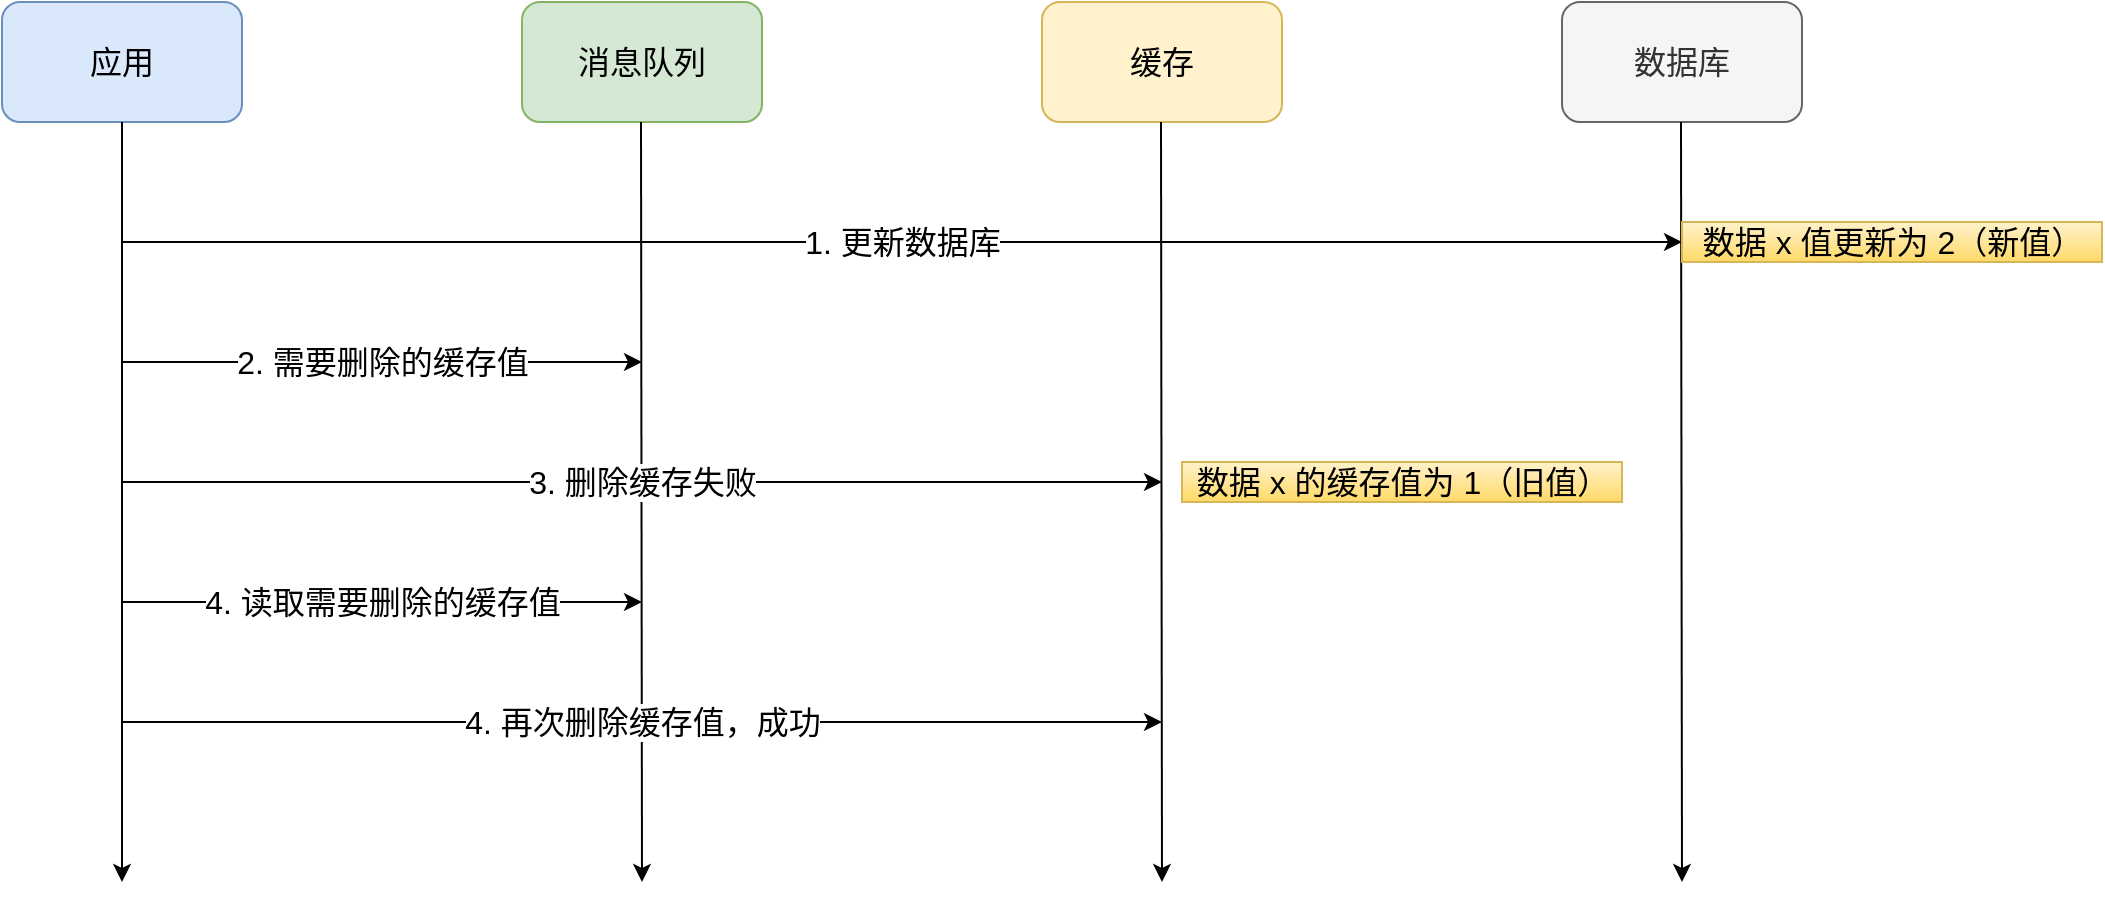 <mxfile version="15.2.9" type="github">
  <diagram id="mfwRfO4l2Dg7BKEX1FC2" name="第 1 页">
    <mxGraphModel dx="946" dy="529" grid="1" gridSize="10" guides="1" tooltips="1" connect="1" arrows="1" fold="1" page="1" pageScale="1" pageWidth="827" pageHeight="1169" math="0" shadow="0">
      <root>
        <mxCell id="0" />
        <mxCell id="1" parent="0" />
        <mxCell id="c1I_QjA0BRj6-pN0AAxI-1" value="应用" style="rounded=1;whiteSpace=wrap;html=1;fontSize=16;fillColor=#dae8fc;strokeColor=#6c8ebf;" vertex="1" parent="1">
          <mxGeometry x="160" y="120" width="120" height="60" as="geometry" />
        </mxCell>
        <mxCell id="c1I_QjA0BRj6-pN0AAxI-2" value="消息队列" style="rounded=1;whiteSpace=wrap;html=1;fontSize=16;fillColor=#d5e8d4;strokeColor=#82b366;" vertex="1" parent="1">
          <mxGeometry x="420" y="120" width="120" height="60" as="geometry" />
        </mxCell>
        <mxCell id="c1I_QjA0BRj6-pN0AAxI-3" value="缓存" style="rounded=1;whiteSpace=wrap;html=1;fontSize=16;fillColor=#fff2cc;strokeColor=#d6b656;" vertex="1" parent="1">
          <mxGeometry x="680" y="120" width="120" height="60" as="geometry" />
        </mxCell>
        <mxCell id="c1I_QjA0BRj6-pN0AAxI-4" value="数据库" style="rounded=1;whiteSpace=wrap;html=1;fontSize=16;fillColor=#f5f5f5;strokeColor=#666666;fontColor=#333333;" vertex="1" parent="1">
          <mxGeometry x="940" y="120" width="120" height="60" as="geometry" />
        </mxCell>
        <mxCell id="c1I_QjA0BRj6-pN0AAxI-5" value="" style="endArrow=classic;html=1;fontSize=16;exitX=0.5;exitY=1;exitDx=0;exitDy=0;" edge="1" parent="1" source="c1I_QjA0BRj6-pN0AAxI-1">
          <mxGeometry width="50" height="50" relative="1" as="geometry">
            <mxPoint x="230" y="270" as="sourcePoint" />
            <mxPoint x="220" y="560" as="targetPoint" />
          </mxGeometry>
        </mxCell>
        <mxCell id="c1I_QjA0BRj6-pN0AAxI-6" value="" style="endArrow=classic;html=1;fontSize=16;exitX=0.5;exitY=1;exitDx=0;exitDy=0;" edge="1" parent="1">
          <mxGeometry width="50" height="50" relative="1" as="geometry">
            <mxPoint x="479.5" y="180" as="sourcePoint" />
            <mxPoint x="480" y="560" as="targetPoint" />
          </mxGeometry>
        </mxCell>
        <mxCell id="c1I_QjA0BRj6-pN0AAxI-7" value="" style="endArrow=classic;html=1;fontSize=16;exitX=0.5;exitY=1;exitDx=0;exitDy=0;" edge="1" parent="1">
          <mxGeometry width="50" height="50" relative="1" as="geometry">
            <mxPoint x="739.5" y="180" as="sourcePoint" />
            <mxPoint x="740" y="560" as="targetPoint" />
          </mxGeometry>
        </mxCell>
        <mxCell id="c1I_QjA0BRj6-pN0AAxI-8" value="" style="endArrow=classic;html=1;fontSize=16;exitX=0.5;exitY=1;exitDx=0;exitDy=0;" edge="1" parent="1">
          <mxGeometry width="50" height="50" relative="1" as="geometry">
            <mxPoint x="999.5" y="180" as="sourcePoint" />
            <mxPoint x="1000" y="560" as="targetPoint" />
          </mxGeometry>
        </mxCell>
        <mxCell id="c1I_QjA0BRj6-pN0AAxI-9" value="1. 更新数据库" style="endArrow=classic;html=1;fontSize=16;" edge="1" parent="1">
          <mxGeometry width="50" height="50" relative="1" as="geometry">
            <mxPoint x="220" y="240" as="sourcePoint" />
            <mxPoint x="1000" y="240" as="targetPoint" />
          </mxGeometry>
        </mxCell>
        <mxCell id="c1I_QjA0BRj6-pN0AAxI-10" value="2. 需要删除的缓存值" style="endArrow=classic;html=1;fontSize=16;" edge="1" parent="1">
          <mxGeometry width="50" height="50" relative="1" as="geometry">
            <mxPoint x="220" y="300" as="sourcePoint" />
            <mxPoint x="480" y="300" as="targetPoint" />
          </mxGeometry>
        </mxCell>
        <mxCell id="c1I_QjA0BRj6-pN0AAxI-11" value="3. 删除缓存失败" style="endArrow=classic;html=1;fontSize=16;" edge="1" parent="1">
          <mxGeometry width="50" height="50" relative="1" as="geometry">
            <mxPoint x="220" y="360" as="sourcePoint" />
            <mxPoint x="740" y="360" as="targetPoint" />
          </mxGeometry>
        </mxCell>
        <mxCell id="c1I_QjA0BRj6-pN0AAxI-12" value="4. 读取需要删除的缓存值" style="endArrow=classic;html=1;fontSize=16;" edge="1" parent="1">
          <mxGeometry width="50" height="50" relative="1" as="geometry">
            <mxPoint x="220" y="420" as="sourcePoint" />
            <mxPoint x="480" y="420" as="targetPoint" />
          </mxGeometry>
        </mxCell>
        <mxCell id="c1I_QjA0BRj6-pN0AAxI-13" value="4. 再次删除缓存值，成功" style="endArrow=classic;html=1;fontSize=16;" edge="1" parent="1">
          <mxGeometry width="50" height="50" relative="1" as="geometry">
            <mxPoint x="220" y="480" as="sourcePoint" />
            <mxPoint x="740" y="480" as="targetPoint" />
          </mxGeometry>
        </mxCell>
        <mxCell id="c1I_QjA0BRj6-pN0AAxI-14" value="数据 x 值更新为 2（新值）" style="text;html=1;align=center;verticalAlign=middle;resizable=0;points=[];autosize=1;strokeColor=#d6b656;fillColor=#fff2cc;fontSize=16;gradientColor=#ffd966;" vertex="1" parent="1">
          <mxGeometry x="1000" y="230" width="210" height="20" as="geometry" />
        </mxCell>
        <mxCell id="c1I_QjA0BRj6-pN0AAxI-15" value="数据 x 的缓存值为 1（旧值）" style="text;html=1;align=center;verticalAlign=middle;resizable=0;points=[];autosize=1;strokeColor=#d6b656;fillColor=#fff2cc;fontSize=16;gradientColor=#ffd966;" vertex="1" parent="1">
          <mxGeometry x="750" y="350" width="220" height="20" as="geometry" />
        </mxCell>
      </root>
    </mxGraphModel>
  </diagram>
</mxfile>
